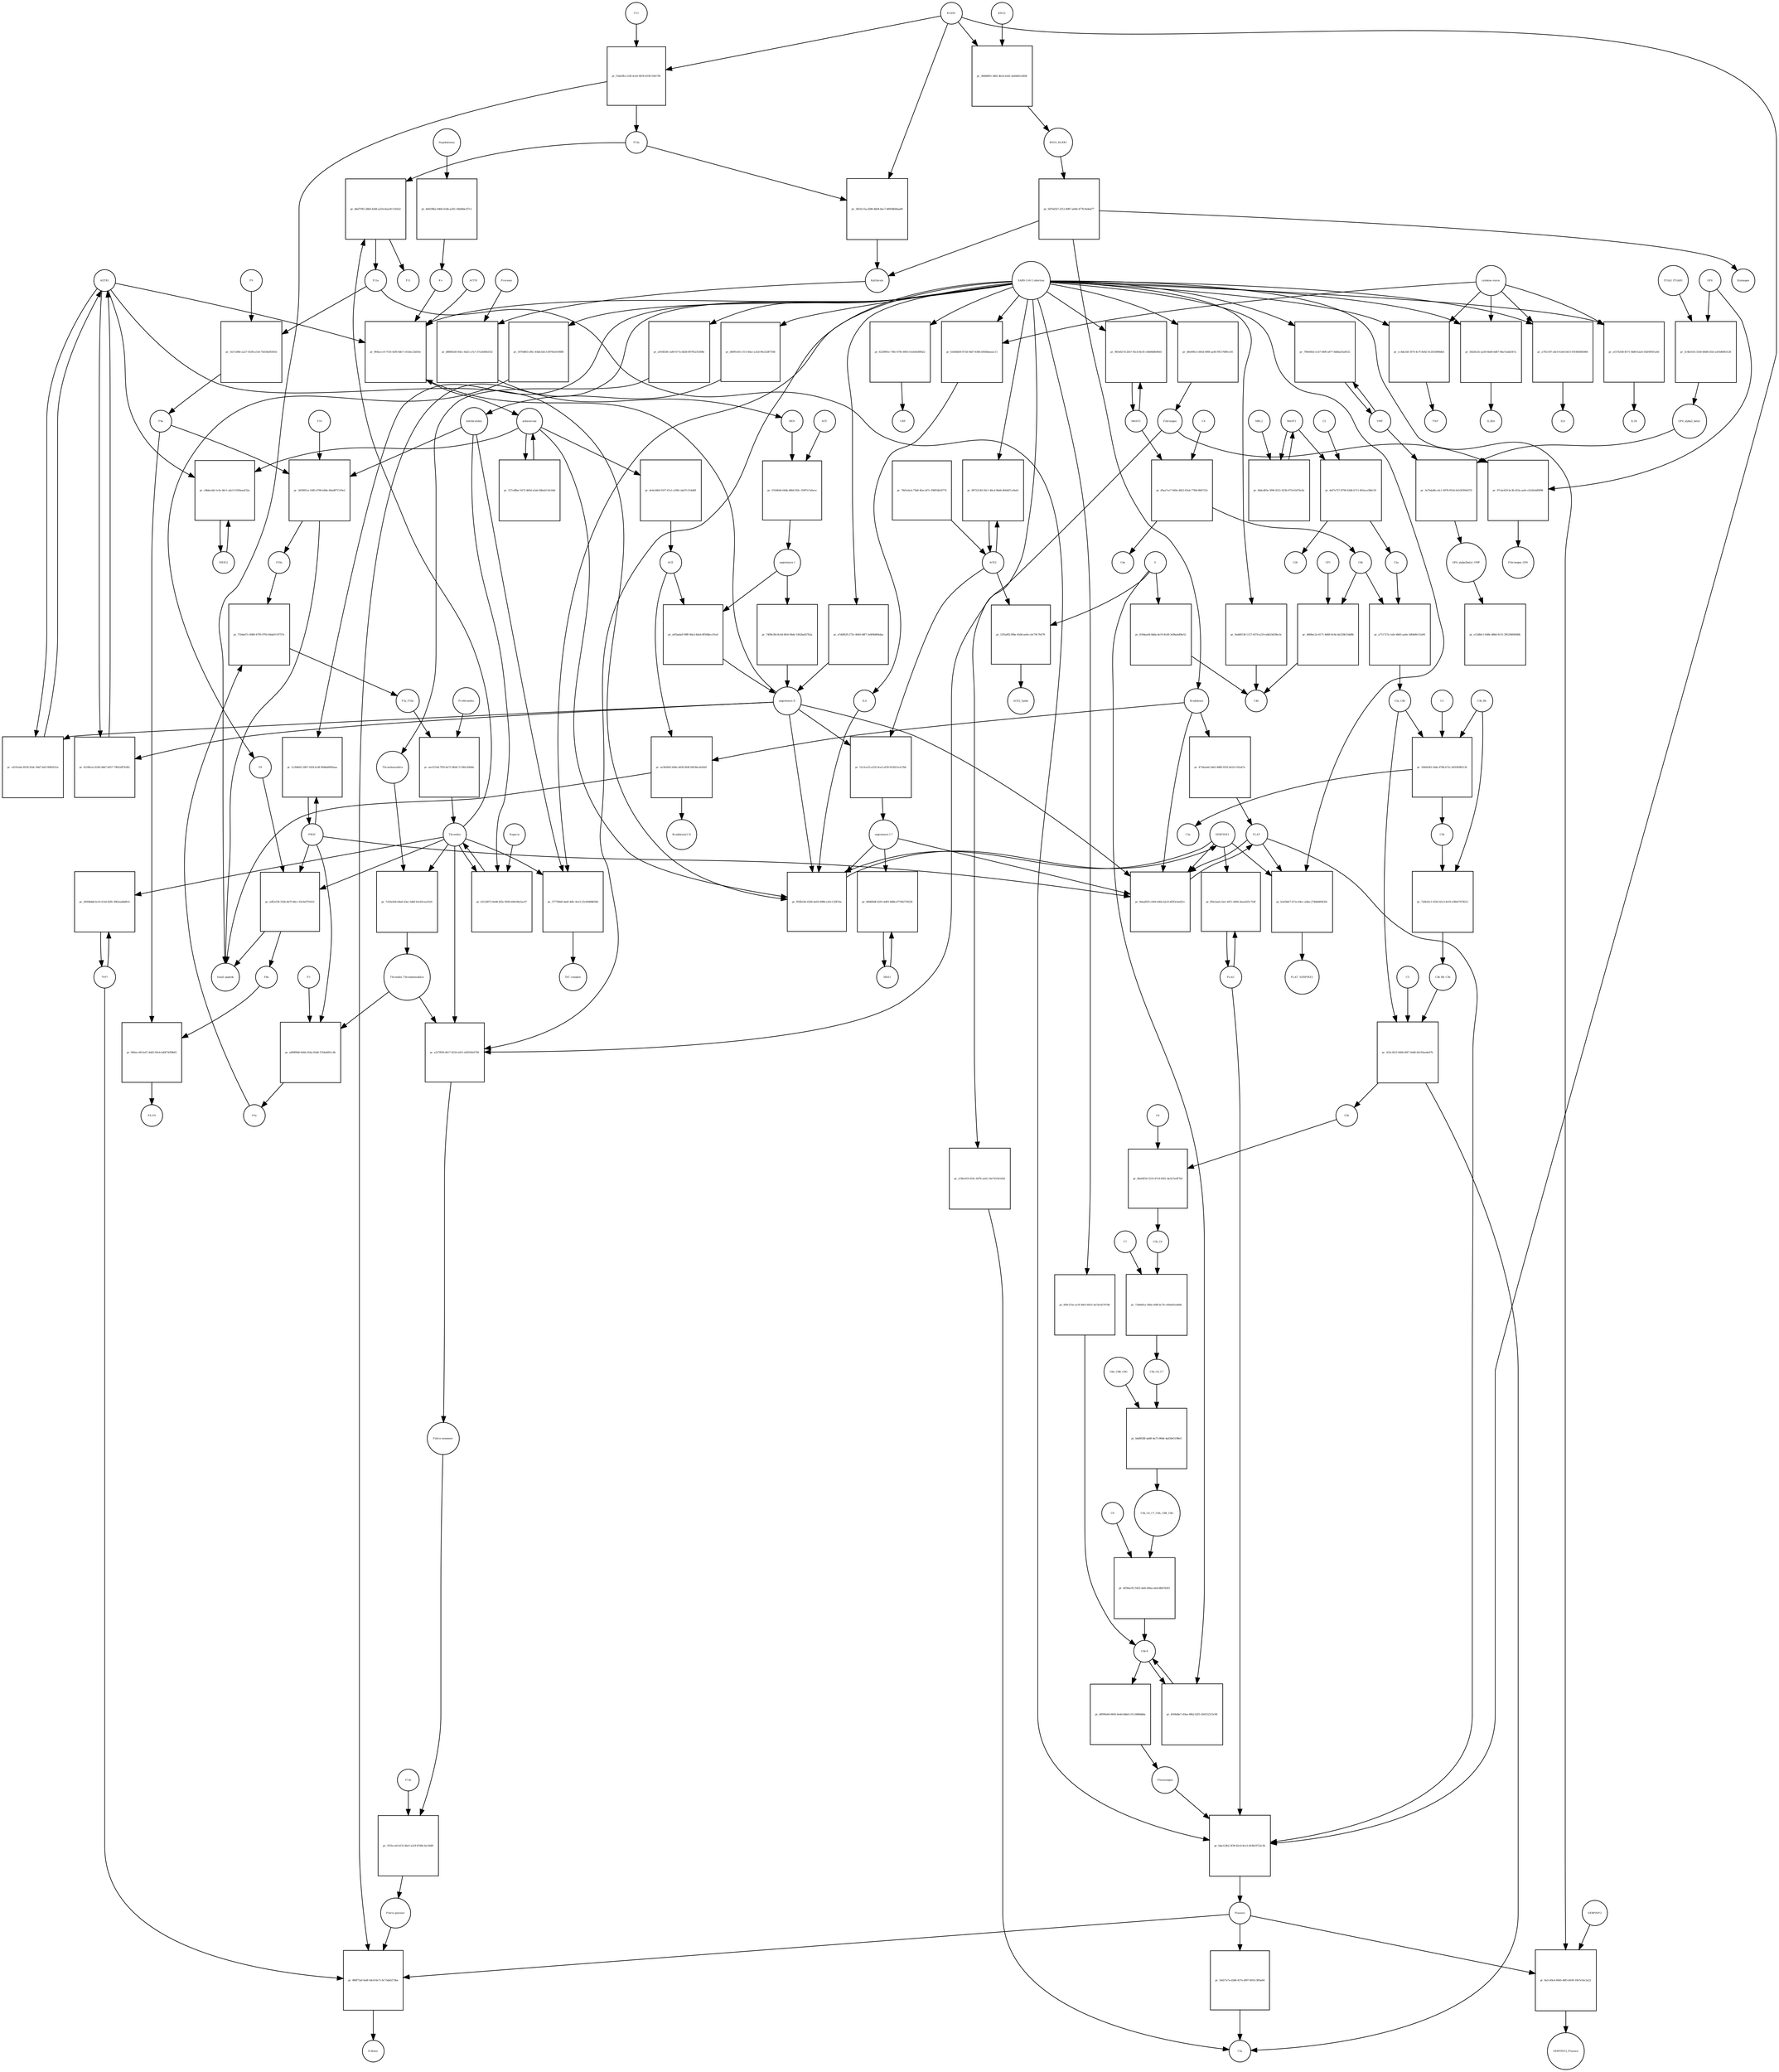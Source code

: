 strict digraph  {
F8 [annotation="urn_miriam_hgnc_3546|urn_miriam_taxonomy_9606", bipartite=0, cls=macromolecule, fontsize=4, label=F8, shape=circle];
"pr_edf2cf28-352b-4b7f-b9cc-93c6ef7f1610" [annotation="", bipartite=1, cls=process, fontsize=4, label="pr_edf2cf28-352b-4b7f-b9cc-93c6ef7f1610", shape=square];
"Small peptide" [annotation=urn_miriam_mesh_D010446, bipartite=0, cls=macromolecule, fontsize=4, label="Small peptide", shape=circle];
F8a [annotation="urn_miriam_hgnc.symbol_F8|urn_miriam_mesh_D015944|urn_miriam_taxonomy_9606", bipartite=0, cls=macromolecule, fontsize=4, label=F8a, shape=circle];
Thrombin [annotation="urn_miriam_hgnc_3535|urn_miriam_taxonomy_9606", bipartite=0, cls=macromolecule, fontsize=4, label=Thrombin, shape=circle];
PROC [annotation="urn_miriam_hgnc_9451|urn_miriam_taxonomy_9606", bipartite=0, cls=macromolecule, fontsize=4, label=PROC, shape=circle];
AGTR1 [annotation=urn_miriam_hgnc_336, bipartite=0, cls=macromolecule, fontsize=4, label=AGTR1, shape=circle];
"pr_cd191a6e-8530-45dc-94d7-bd119081b31a" [annotation="", bipartite=1, cls=process, fontsize=4, label="pr_cd191a6e-8530-45dc-94d7-bd119081b31a", shape=square];
"angiotensin II" [annotation="urn_miriam_obo.chebi_CHEBI%3A2718|urn_miriam_taxonomy_9606", bipartite=0, cls="simple chemical", fontsize=4, label="angiotensin II", shape=circle];
NR3C2 [annotation="", bipartite=0, cls=macromolecule, fontsize=4, label=NR3C2, shape=circle];
"pr_c8bbcebb-1e5e-46c1-afa3-f1056eeef32a" [annotation="", bipartite=1, cls=process, fontsize=4, label="pr_c8bbcebb-1e5e-46c1-afa3-f1056eeef32a", shape=square];
aldosterone [annotation="urn_miriam_obo.chebi_CHEBI%3A27584", bipartite=0, cls="simple chemical", fontsize=4, label=aldosterone, shape=circle];
"pr_157cd8be-5472-460d-a3ab-04beb118c44d" [annotation="", bipartite=1, cls=process, fontsize=4, label="pr_157cd8be-5472-460d-a3ab-04beb118c44d", shape=square];
SERPINE1 [annotation="", bipartite=0, cls=macromolecule, fontsize=4, label=SERPINE1, shape=circle];
"pr_f95fb18e-6206-4a05-8986-e20c132ff16a" [annotation="", bipartite=1, cls=process, fontsize=4, label="pr_f95fb18e-6206-4a05-8986-e20c132ff16a", shape=square];
"angiotensin I-7" [annotation="urn_miriam_obo.chebi_CHEBI%3A55438|urn_miriam_taxonomy_9606", bipartite=0, cls="simple chemical", fontsize=4, label="angiotensin I-7", shape=circle];
IL6 [annotation="urn_miriam_hgnc_6018|urn_miriam_taxonomy_9606", bipartite=0, cls=macromolecule, fontsize=4, label=IL6, shape=circle];
"pr_904accc0-7516-42f6-8de7-c61dec23d16e" [annotation="", bipartite=1, cls=process, fontsize=4, label="pr_904accc0-7516-42f6-8de7-c61dec23d16e", shape=square];
"SARS-CoV-2 infection" [annotation="urn_miriam_taxonomy_2697049|urn_miriam_mesh_D012327", bipartite=0, cls=phenotype, fontsize=4, label="SARS-CoV-2 infection", shape=circle];
"K+" [annotation="urn_miriam_obo.chebi_CHEBI%3A29103", bipartite=0, cls="simple chemical", fontsize=4, label="K+", shape=circle];
ACTH [annotation=urn_miriam_hgnc_9201, bipartite=0, cls="simple chemical", fontsize=4, label=ACTH, shape=circle];
"pr_a7ddf429-273c-4640-b8f7-2e6f4b804daa" [annotation="", bipartite=1, cls=process, fontsize=4, label="pr_a7ddf429-273c-4640-b8f7-2e6f4b804daa", shape=square];
Bradykinin [annotation="urn_miriam_obo.chebi_CHEBI%3A3165|urn_miriam_taxonomy_9606", bipartite=0, cls=macromolecule, fontsize=4, label=Bradykinin, shape=circle];
"pr_ee3b5665-b84e-4d38-964f-6663bcab26d2" [annotation="", bipartite=1, cls=process, fontsize=4, label="pr_ee3b5665-b84e-4d38-964f-6663bcab26d2", shape=square];
"Bradykinin(1-5)" [annotation="urn_miriam_mesh_C079000|urn_miriam_taxonomy_9606", bipartite=0, cls=macromolecule, fontsize=4, label="Bradykinin(1-5)", shape=circle];
ACE [annotation="urn_miriam_hgnc_2707|urn_miriam_taxonomy_9606", bipartite=0, cls=macromolecule, fontsize=4, label=ACE, shape=circle];
"pr_4734ee6d-3dd3-4880-955f-0a52c192a47a" [annotation="", bipartite=1, cls=process, fontsize=4, label="pr_4734ee6d-3dd3-4880-955f-0a52c192a47a", shape=square];
PLAT [annotation="urn_miriam_hgnc_9051|urn_miriam_taxonomy_9606", bipartite=0, cls=macromolecule, fontsize=4, label=PLAT, shape=circle];
"pr_6218fa1e-6349-4db7-b057-79b52df7b382" [annotation="", bipartite=1, cls=process, fontsize=4, label="pr_6218fa1e-6349-4db7-b057-79b52df7b382", shape=square];
MAS1 [annotation="", bipartite=0, cls=macromolecule, fontsize=4, label=MAS1, shape=circle];
"pr_8d96f6df-6291-4d93-9d8b-d77482739228" [annotation="", bipartite=1, cls=process, fontsize=4, label="pr_8d96f6df-6291-4d93-9d8b-d77482739228", shape=square];
Fibrinogen [annotation="urn_miriam_pubmed_19296670|urn_miriam_obo.go_GO%3A0005577|urn_miriam_hgnc_3661|urn_miriam_hgnc_3662|urn_miriam_hgnc_3694|urn_miriam_taxonomy_9606", bipartite=0, cls=complex, fontsize=4, label=Fibrinogen, shape=circle];
"pr_97cbc629-bc36-453a-aefe-cb326ebf0896" [annotation="", bipartite=1, cls=process, fontsize=4, label="pr_97cbc629-bc36-453a-aefe-cb326ebf0896", shape=square];
GP6 [annotation="urn_miriam_hgnc_HGNC%3A14388|urn_miriam_taxonomy_9606", bipartite=0, cls=macromolecule, fontsize=4, label=GP6, shape=circle];
Fibrinogen_GP6 [annotation="urn_miriam_pubmed_19296670|urn_miriam_obo.go_GO%3A0005577|urn_miriam_hgnc_HGNC%3A14388|urn_miriam_taxonomy_9606", bipartite=0, cls=complex, fontsize=4, label=Fibrinogen_GP6, shape=circle];
GP6_alpha2_beta1 [annotation="urn_miriam_pubmed_25051961|urn_miriam_taxonomy_10090|urn_miriam_hgnc_14338|urn_miriam_hgnc_6137|urn_miriam_hgnc_6153", bipartite=0, cls=complex, fontsize=4, label=GP6_alpha2_beta1, shape=circle];
"pr_3e7b4a8b-cdc1-4978-955d-0e5363944370" [annotation="", bipartite=1, cls=process, fontsize=4, label="pr_3e7b4a8b-cdc1-4978-955d-0e5363944370", shape=square];
VWF [annotation="urn_miriam_hgnc_12726|urn_miriam_taxonomy_9606", bipartite=0, cls=macromolecule, fontsize=4, label=VWF, shape=circle];
GP6_alpha2beta1_VWF [annotation="urn_miriam_pubmed_25051961|urn_miriam_taxonomy_10090|urn_miriam_hgnc_14338|urn_miriam_hgnc_6137|urn_miriam_hgnc_6153|urn_miriam_hgnc_12726", bipartite=0, cls=complex, fontsize=4, label=GP6_alpha2beta1_VWF, shape=circle];
"pr_3c4bc61b-33e8-48d8-b1b5-a5f3d6063128" [annotation="", bipartite=1, cls=process, fontsize=4, label="pr_3c4bc61b-33e8-48d8-b1b5-a5f3d6063128", shape=square];
ITGA2_ITGAB1 [annotation="urn_miriam_intact_EBI-16428357|urn_miriam_hgnc_6137|urn_miriam_hgnc_6153|urn_miriam_taxonomy_9606", bipartite=0, cls=complex, fontsize=4, label=ITGA2_ITGAB1, shape=circle];
"pr_e12dbfc1-648e-48b6-9c51-39529484048b" [annotation="", bipartite=1, cls="omitted process", fontsize=4, label="pr_e12dbfc1-648e-48b6-9c51-39529484048b", shape=square];
"Fibrin polymer" [annotation="urn_miriam_mesh_C465961|urn_miriam_taxonomy_9606", bipartite=0, cls=macromolecule, fontsize=4, label="Fibrin polymer", shape=circle];
"pr_880f73af-6a8f-44c8-8a71-8c73da6273ba" [annotation="", bipartite=1, cls=process, fontsize=4, label="pr_880f73af-6a8f-44c8-8a71-8c73da6273ba", shape=square];
"D-dimer" [annotation="urn_miriam_pubmed_19008457|urn_miriam_mesh_C036309|urn_miriam_taxonomy_9606", bipartite=0, cls=macromolecule, fontsize=4, label="D-dimer", shape=circle];
Plasmin [annotation="urn_miriam_hgnc.symbol_PLG|urn_miriam_mesh_D005341|urn_miriam_brenda_3.4.21.7|urn_miriam_taxonomy_9606", bipartite=0, cls=macromolecule, fontsize=4, label=Plasmin, shape=circle];
TAFI [annotation="urn_miriam_hgnc_1546|urn_miriam_taxonomy_9606", bipartite=0, cls=macromolecule, fontsize=4, label=TAFI, shape=circle];
"Fibrin monomer" [annotation="urn_miriam_mesh_C011468|urn_miriam_taxonomy_9606", bipartite=0, cls=macromolecule, fontsize=4, label="Fibrin monomer", shape=circle];
"pr_1f55cce6-b133-4bcf-a218-87d9c3ec5849" [annotation="", bipartite=1, cls=process, fontsize=4, label="pr_1f55cce6-b133-4bcf-a218-87d9c3ec5849", shape=square];
F13a [annotation="urn_miriam_hgnc.symbol_F13|urn_miriam_mesh_D026122|urn_miriam_brenda_2.3.2.13|urn_miriam_taxonomy_9606", bipartite=0, cls=macromolecule, fontsize=4, label=F13a, shape=circle];
"pr_cc4da1b0-3f74-4c7f-8e82-9c2033896db5" [annotation="", bipartite=1, cls=process, fontsize=4, label="pr_cc4da1b0-3f74-4c7f-8e82-9c2033896db5", shape=square];
TNF [annotation="urn_miriam_hgnc_11892|urn_miriam_taxonomy_9606", bipartite=0, cls=macromolecule, fontsize=4, label=TNF, shape=circle];
"cytokine storm" [annotation="urn_miriam_pubmed_2504360|urn_miriam_taxonomy_9606", bipartite=0, cls=phenotype, fontsize=4, label="cytokine storm", shape=circle];
"pr_24d17a7a-d3d6-437e-bf97-801fc3ff4a84" [annotation="", bipartite=1, cls=process, fontsize=4, label="pr_24d17a7a-d3d6-437e-bf97-801fc3ff4a84", shape=square];
C5a [annotation="urn_miriam_hgnc.symbol_C5|urn_miriam_mesh_D015936|urn_miriam_taxonomy_9606", bipartite=0, cls=macromolecule, fontsize=4, label=C5a, shape=circle];
"pr_df099a44-0645-4e4d-bbbd-cf1c5488ddda" [annotation="", bipartite=1, cls=process, fontsize=4, label="pr_df099a44-0645-4e4d-bbbd-cf1c5488ddda", shape=square];
Plasminogen [annotation="urn_miriam_hgnc_9071|urn_miriam_taxonomy_9606", bipartite=0, cls=macromolecule, fontsize=4, label=Plasminogen, shape=circle];
"C5b-9" [annotation="urn_miriam_obo.go_GO%3A0005579|urn_miriam_mesh_D015938|urn_miriam_mesh_D050776|urn_miriam_hgnc_1339|urn_miriam_hgnc_1346|urn_miriam_hgnc_1352|urn_miriam_hgnc_1353|urn_miriam_hgnc_1354|urn_miriam_hgnc_1358|urn_miriam_taxonomy_9606", bipartite=0, cls=complex, fontsize=4, label="C5b-9", shape=circle];
C2 [annotation="urn_miriam_hgnc_1248|urn_miriam_taxonomy_9606", bipartite=0, cls=macromolecule, fontsize=4, label=C2, shape=circle];
"pr_def7e727-8790-43d6-b711-863ace386c59" [annotation="", bipartite=1, cls=process, fontsize=4, label="pr_def7e727-8790-43d6-b711-863ace386c59", shape=square];
C2a [annotation="urn_miriam_hgnc.symbol_C2|urn_miriam_mesh_D050678|urn_miriam_taxonomy_9606", bipartite=0, cls=macromolecule, fontsize=4, label=C2a, shape=circle];
C2b [annotation="urn_miriam_hgnc.symbol_C2|urn_miriam_mesh_D050679|urn_miriam_taxonomy_9606", bipartite=0, cls=macromolecule, fontsize=4, label=C2b, shape=circle];
MASP1 [annotation="urn_miriam_hgnc_6901|urn_miriam_taxonomy_9606", bipartite=0, cls=macromolecule, fontsize=4, label=MASP1, shape=circle];
"pr_5fd2023e-aa50-4bd0-bd67-9ba7eabb347a" [annotation="", bipartite=1, cls=process, fontsize=4, label="pr_5fd2023e-aa50-4bd0-bd67-9ba7eabb347a", shape=square];
IL2RA [annotation="urn_miriam_hgnc_6008|urn_miriam_taxonomy_9606", bipartite=0, cls=macromolecule, fontsize=4, label=IL2RA, shape=circle];
"pr_a7f5c507-a4c0-43e8-b415-f019b0485068" [annotation="", bipartite=1, cls=process, fontsize=4, label="pr_a7f5c507-a4c0-43e8-b415-f019b0485068", shape=square];
IL8 [annotation="urn_miriam_hgnc_6025|urn_miriam_taxonomy_9606", bipartite=0, cls=macromolecule, fontsize=4, label=IL8, shape=circle];
"pr_cf3bc819-410c-447b-a2d1-24e7410e542d" [annotation="", bipartite=1, cls=process, fontsize=4, label="pr_cf3bc819-410c-447b-a2d1-24e7410e542d", shape=square];
"pr_63e8dd30-873d-44d7-838b-b958daeaac11" [annotation="", bipartite=1, cls=process, fontsize=4, label="pr_63e8dd30-873d-44d7-838b-b958daeaac11", shape=square];
"pr_a157b358-8571-4b80-b2a4-502f495f1a0d" [annotation="", bipartite=1, cls=process, fontsize=4, label="pr_a157b358-8571-4b80-b2a4-502f495f1a0d", shape=square];
IL1B [annotation="urn_miriam_hgnc_5992|urn_miriam_taxonomy_9606", bipartite=0, cls=macromolecule, fontsize=4, label=IL1B, shape=circle];
Prorenin [annotation="urn_miriam_hgnc_9958|urn_miriam_taxonomy_9606", bipartite=0, cls=macromolecule, fontsize=4, label=Prorenin, shape=circle];
"pr_d88002d5-85ec-4d21-a7a7-37a1b44b1f32" [annotation="", bipartite=1, cls=process, fontsize=4, label="pr_d88002d5-85ec-4d21-a7a7-37a1b44b1f32", shape=square];
REN [annotation="urn_miriam_hgnc.symbol_REN|urn_miriam_taxonomy_9606", bipartite=0, cls=macromolecule, fontsize=4, label=REN, shape=circle];
Kallikrein [annotation="urn_miriam_hgnc.symbol_KLKB1|urn_miriam_mesh_D020842|urn_miriam_brenda_3.4.21.34|urn_miriam_taxonomy_9606", bipartite=0, cls=macromolecule, fontsize=4, label=Kallikrein, shape=circle];
KLKB1 [annotation="urn_miriam_hgnc_6371|urn_miriam_taxonomy_9606", bipartite=0, cls=macromolecule, fontsize=4, label=KLKB1, shape=circle];
"pr_3810c15a-d380-4b04-8ac7-48958b96aa80" [annotation="", bipartite=1, cls=process, fontsize=4, label="pr_3810c15a-d380-4b04-8ac7-48958b96aa80", shape=square];
F12a [annotation="urn_miriam_hgnc.symbol_F12|urn_miriam_mesh_D015956|urn_miriam_brenda_3.4.21.38|urn_miriam_taxonomy_9606", bipartite=0, cls=macromolecule, fontsize=4, label=F12a, shape=circle];
"pr_a916fd36-1a89-477a-b828-89795235308e" [annotation="", bipartite=1, cls=process, fontsize=4, label="pr_a916fd36-1a89-477a-b828-89795235308e", shape=square];
Thrombomodulin [annotation="urn_miriam_hgnc_11784|urn_miriam_taxonomy_9606", bipartite=0, cls=macromolecule, fontsize=4, label=Thrombomodulin, shape=circle];
"pr_8a1c49cd-60b5-46f5-b039-10b7e1bc2a22" [annotation="", bipartite=1, cls=process, fontsize=4, label="pr_8a1c49cd-60b5-46f5-b039-10b7e1bc2a22", shape=square];
SERPINF2 [annotation="urn_miriam_hgnc_9075|urn_miriam_taxonomy_9606", bipartite=0, cls=macromolecule, fontsize=4, label=SERPINF2, shape=circle];
SERPINF2_Plasmin [annotation="urn_miriam_pubmed_2437112|urn_miriam_biogrid_314240|urn_miriam_hgnc_9075|urn_miriam_mesh_D005341|urn_miriam_taxonomy_9606", bipartite=0, cls=complex, fontsize=4, label=SERPINF2_Plasmin, shape=circle];
"pr_9edd013b-1127-4574-a219-abb53d18bc3c" [annotation="", bipartite=1, cls=process, fontsize=4, label="pr_9edd013b-1127-4574-a219-abb53d18bc3c", shape=square];
C4d [annotation="urn_miriam_hgnc.symbol_C4b|urn_miriam_mesh_C032261|urn_miriam_taxonomy_9606", bipartite=0, cls=macromolecule, fontsize=4, label=C4d, shape=circle];
"pr_6f9c37ae-ac5f-46e3-8431-8a7dc42767d6" [annotation="", bipartite=1, cls=process, fontsize=4, label="pr_6f9c37ae-ac5f-46e3-8431-8a7dc42767d6", shape=square];
"pr_2c2bfb05-2867-43f4-b1df-894bdd909aaa" [annotation="", bipartite=1, cls=process, fontsize=4, label="pr_2c2bfb05-2867-43f4-b1df-894bdd909aaa", shape=square];
"pr_789e6feb-1cb7-449f-a877-8ddba55a8532" [annotation="", bipartite=1, cls=process, fontsize=4, label="pr_789e6feb-1cb7-449f-a877-8ddba55a8532", shape=square];
"pr_6220981e-74fe-479e-8493-fcb5d4389622" [annotation="", bipartite=1, cls=process, fontsize=4, label="pr_6220981e-74fe-479e-8493-fcb5d4389622", shape=square];
CRP [annotation="urn_miriam_hgnc_2367|urn_miriam_taxonomy_9606", bipartite=0, cls=macromolecule, fontsize=4, label=CRP, shape=circle];
"pr_6504d4e7-d3ea-49b2-b2f1-d56152513c96" [annotation="", bipartite=1, cls=process, fontsize=4, label="pr_6504d4e7-d3ea-49b2-b2f1-d56152513c96", shape=square];
S [annotation="urn_miriam_uniprot_P0DTC2|urn_miriam_uniprot_P59594|urn_miriam_taxonomy_2697049", bipartite=0, cls=macromolecule, fontsize=4, label=S, shape=circle];
"pr_d184aa44-bbda-4e19-8cd9-3e9ba4df4e52" [annotation="", bipartite=1, cls=process, fontsize=4, label="pr_d184aa44-bbda-4e19-8cd9-3e9ba4df4e52", shape=square];
"pr_13c2ce32-a232-4ce2-af39-933621a1e7b8" [annotation="", bipartite=1, cls=process, fontsize=4, label="pr_13c2ce32-a232-4ce2-af39-933621a1e7b8", shape=square];
ACE2 [annotation="urn_miriam_hgnc_13557|urn_miriam_taxonomy_9606", bipartite=0, cls=macromolecule, fontsize=4, label=ACE2, shape=circle];
"pr_78d1ebcd-73b8-4fee-bf7c-f98f54b30776" [annotation="", bipartite=1, cls=process, fontsize=4, label="pr_78d1ebcd-73b8-4fee-bf7c-f98f54b30776", shape=square];
"pr_15f3a9f2-f8be-45d4-ae0e-cdc79c7fef76" [annotation="", bipartite=1, cls=process, fontsize=4, label="pr_15f3a9f2-f8be-45d4-ae0e-cdc79c7fef76", shape=square];
ACE2_Spike [annotation="urn_miriam_pdb_6CS2|urn_miriam_hgnc_13557|urn_miriam_uniprot_P0DTC2|urn_miriam_taxonomy_9606|urn_miriam_taxonomy_2697049", bipartite=0, cls=complex, fontsize=4, label=ACE2_Spike, shape=circle];
"pr_89722140-20c1-46cd-9bd4-d044d7ca9a41" [annotation="", bipartite=1, cls=process, fontsize=4, label="pr_89722140-20c1-46cd-9bd4-d044d7ca9a41", shape=square];
"pr_d6091e61-cf13-44a1-a32d-9fe232ff759d" [annotation="", bipartite=1, cls=process, fontsize=4, label="pr_d6091e61-cf13-44a1-a32d-9fe232ff759d", shape=square];
Antithrombin [annotation="urn_miriam_hgnc_775|urn_miriam_taxonomy_9606", bipartite=0, cls=macromolecule, fontsize=4, label=Antithrombin, shape=circle];
"pr_5070df63-2f6c-45bb-bb13-d9765e0198f8" [annotation="", bipartite=1, cls=process, fontsize=4, label="pr_5070df63-2f6c-45bb-bb13-d9765e0198f8", shape=square];
C4b [annotation="urn_miriam_hgnc_1324|urn_miriam_taxonomy_9606", bipartite=0, cls=macromolecule, fontsize=4, label=C4b, shape=circle];
"pr_4d68ec2a-4171-4d68-9c9a-4a529b154d8b" [annotation="", bipartite=1, cls=process, fontsize=4, label="pr_4d68ec2a-4171-4d68-9c9a-4a529b154d8b", shape=square];
CFI [annotation="urn_miriam_hgnc_2771|urn_miriam_taxonomy_9606", bipartite=0, cls=macromolecule, fontsize=4, label=CFI, shape=circle];
C3b [annotation="urn_miriam_hgnc.symbol_C3|urn_miriam_mesh_D003179|urn_miriam_taxonomy_9606", bipartite=0, cls=macromolecule, fontsize=4, label=C3b, shape=circle];
"pr_726b32c1-91b5-43c3-8c05-438457478211" [annotation="", bipartite=1, cls=process, fontsize=4, label="pr_726b32c1-91b5-43c3-8c05-438457478211", shape=square];
C3b_Bb [annotation="urn_miriam_pubmed_12440962|urn_miriam_brenda_3.4.21.47|urn_miriam_mesh_D051561|urn_miriam_mesh_D003179|urn_miriam_hgnc_1037|urn_miriam_taxonomy_9606", bipartite=0, cls=complex, fontsize=4, label=C3b_Bb, shape=circle];
C3b_Bb_C3b [annotation="urn_miriam_pubmed_12440962|urn_miriam_brenda_34.4.21.47|urn_miriam_mesh_D051566|urn_miriam_mesh_D003179|urn_miriam_hgnc_1037|urn_miriam_taxonomy_9606", bipartite=0, cls=complex, fontsize=4, label=C3b_Bb_C3b, shape=circle];
"pr_a711727a-1afe-4b65-aa6e-3d04d0c51a94" [annotation="", bipartite=1, cls=process, fontsize=4, label="pr_a711727a-1afe-4b65-aa6e-3d04d0c51a94", shape=square];
C2a_C4b [annotation="urn_miriam_mesh_D051574|urn_miriam_brenda_3.4.21.43|urn_miriam_mesh_D050678|urn_miriam_hgnc_1324|urn_miriam_taxonomy_9606", bipartite=0, cls=complex, fontsize=4, label=C2a_C4b, shape=circle];
C4 [annotation="urn_miriam_mesh_D00318|urn_miriam_taxonomy_9606", bipartite=0, cls=macromolecule, fontsize=4, label=C4, shape=circle];
"pr_d5ea7ce7-049a-4822-83ab-7784c98d721b" [annotation="", bipartite=1, cls=process, fontsize=4, label="pr_d5ea7ce7-049a-4822-83ab-7784c98d721b", shape=square];
C4a [annotation="urn_miriam_hgnc_1323|urn_miriam_taxonomy_9606", bipartite=0, cls=macromolecule, fontsize=4, label=C4a, shape=circle];
MASP2 [annotation="urn_miriam_hgnc_6902|urn_miriam_taxonomy_9606", bipartite=0, cls=macromolecule, fontsize=4, label=MASP2, shape=circle];
"pr_0ddcd65a-3f98-4521-923b-975c63470c6e" [annotation="", bipartite=1, cls=process, fontsize=4, label="pr_0ddcd65a-3f98-4521-923b-975c63470c6e", shape=square];
MBL2 [annotation="urn_miriam_hgnc_6902|urn_miriam_taxonomy_9606", bipartite=0, cls=macromolecule, fontsize=4, label=MBL2, shape=circle];
"pr_983e627d-2b57-45cb-8e18-c4b66b8b90d3" [annotation="", bipartite=1, cls=process, fontsize=4, label="pr_983e627d-2b57-45cb-8e18-c4b66b8b90d3", shape=square];
PLAU [annotation="urn_miriam_hgnc_9052|urn_miriam_taxonomy_9606", bipartite=0, cls=macromolecule, fontsize=4, label=PLAU, shape=circle];
"pr_ff6e2aaf-e2e1-447c-b092-0eaa925c754f" [annotation="", bipartite=1, cls=process, fontsize=4, label="pr_ff6e2aaf-e2e1-447c-b092-0eaa925c754f", shape=square];
C5b_C6_C7_C8A_C8B_C8G [annotation="urn_miriam_pubmed_28630159|urn_miriam_mesh_C042295|urn_miriam_mesh_D050776|urn_miriam_hgnc_1339|urn_miriam_hgnc_1352|urn_miriam_hgnc_1353|urn_miriam_hgnc_1354|urn_miriam_taxonomy_9606", bipartite=0, cls=complex, fontsize=4, label=C5b_C6_C7_C8A_C8B_C8G, shape=circle];
"pr_4030ac92-5432-4afe-b9aa-eb2cdbb7d243" [annotation="", bipartite=1, cls=process, fontsize=4, label="pr_4030ac92-5432-4afe-b9aa-eb2cdbb7d243", shape=square];
C9 [annotation="urn_miriam_hgnc_1358|urn_miriam_taxonomy_9606", bipartite=0, cls=macromolecule, fontsize=4, label=C9, shape=circle];
C5b_C6_C7 [annotation="urn_miriam_pubmed_28630159|urn_miriam_mesh_C037453|urn_miriam_mesh_D050776|urn_miriam_hgnc_1339|urn_miriam_hgnc_1346|urn_miriam_taxonomy_9606", bipartite=0, cls=complex, fontsize=4, label=C5b_C6_C7, shape=circle];
"pr_bbd9f28f-abd9-4a73-96b4-4a630e5198e5" [annotation="", bipartite=1, cls=process, fontsize=4, label="pr_bbd9f28f-abd9-4a73-96b4-4a630e5198e5", shape=square];
C8A_C8B_C8G [annotation="urn_miriam_mesh_D003185|urn_miriam_hgnc_1353|urn_miriam_hgnc_1352|urn_miriam_hgnc_1354|urn_miriam_taxonomy_9606", bipartite=0, cls=complex, fontsize=4, label=C8A_C8B_C8G, shape=circle];
C5b_C6 [annotation="urn_miriam_mesh_C050974|urn_miriam_mesh_D050776|urn_miriam_hgnc_1339|urn_miriam_taxonomy_9606", bipartite=0, cls=complex, fontsize=4, label=C5b_C6, shape=circle];
"pr_71b6d41a-380a-458f-bc7b-c49a041ed44b" [annotation="", bipartite=1, cls=process, fontsize=4, label="pr_71b6d41a-380a-458f-bc7b-c49a041ed44b", shape=square];
C7 [annotation="urn_miriam_hgnc_HGNC%3A1346|urn_miriam_taxonomy_9606", bipartite=0, cls=macromolecule, fontsize=4, label=C7, shape=circle];
C5b [annotation="urn_miriam_hgnc.symbol_C5|urn_miriam_mesh_D050776|urn_miriam_taxonomy_9606", bipartite=0, cls=macromolecule, fontsize=4, label=C5b, shape=circle];
"pr_8bef4f34-5219-47c8-9561-da3a7eeff7b5" [annotation="", bipartite=1, cls=process, fontsize=4, label="pr_8bef4f34-5219-47c8-9561-da3a7eeff7b5", shape=square];
C6 [annotation="urn_miriam_hgnc_1339|urn_miriam_taxonomy_9606", bipartite=0, cls=macromolecule, fontsize=4, label=C6, shape=circle];
C5 [annotation="urn_miriam_hgnc_1331|urn_miriam_taxonomy_9606", bipartite=0, cls=macromolecule, fontsize=4, label=C5, shape=circle];
"pr_410c3423-0484-49f7-9a88-44193aa4e67b" [annotation="", bipartite=1, cls=process, fontsize=4, label="pr_410c3423-0484-49f7-9a88-44193aa4e67b", shape=square];
C3 [annotation="urn_miriam_hgnc_1318|urn_miriam_taxonomy_9606", bipartite=0, cls=macromolecule, fontsize=4, label=C3, shape=circle];
"pr_18444381-fdda-478b-b73c-0d35ffd85134" [annotation="", bipartite=1, cls=process, fontsize=4, label="pr_18444381-fdda-478b-b73c-0d35ffd85134", shape=square];
C3a [annotation="urn_miriam_hgnc.symbol_C3|urn_miriam_mesh_D015926|urn_miriam_taxonomy_9606", bipartite=0, cls=macromolecule, fontsize=4, label=C3a, shape=circle];
"pr_7c83a564-6da6-43ac-b4bf-b1e45cea1024" [annotation="", bipartite=1, cls=process, fontsize=4, label="pr_7c83a564-6da6-43ac-b4bf-b1e45cea1024", shape=square];
Thrombin_Thrombomodulin [annotation="urn_miriam_pubmed_6282863|urn_miriam_taxonomy_9986|urn_miriam_biogrid_283352|urn_miriam_mesh_D013917|urn_miriam_hgnc_11784", bipartite=0, cls=complex, fontsize=4, label=Thrombin_Thrombomodulin, shape=circle];
"pr_a227ff00-4617-4529-a021-ef8293fef708" [annotation="", bipartite=1, cls=process, fontsize=4, label="pr_a227ff00-4617-4529-a021-ef8293fef708", shape=square];
KNG1_KLKB1 [annotation="urn_miriam_pubmed_17598838|urn_miriam_intact_EBI-10087151|urn_miriam_hgnc_6371|urn_miriam_hgnc_6383|urn_miriam_taxonomy_9606", bipartite=0, cls=complex, fontsize=4, label=KNG1_KLKB1, shape=circle];
"pr_0d76d1b7-2f12-4987-a640-477fc9a9ad77" [annotation="", bipartite=1, cls=process, fontsize=4, label="pr_0d76d1b7-2f12-4987-a640-477fc9a9ad77", shape=square];
Kininogen [annotation="urn_miriam_hgnc.symbol_KNG1|urn_miriam_mesh_D019679|urn_miriam_taxonomy_9606", bipartite=0, cls=macromolecule, fontsize=4, label=Kininogen, shape=circle];
"pr_d6e696c3-d65d-498f-aa40-f9517689cc65" [annotation="", bipartite=1, cls=process, fontsize=4, label="pr_d6e696c3-d65d-498f-aa40-f9517689cc65", shape=square];
"angiotensin I" [annotation="urn_miriam_obo.chebi_CHEBI%3A2718|urn_miriam_taxonomy_9606", bipartite=0, cls="simple chemical", fontsize=4, label="angiotensin I", shape=circle];
"pr_7409e3fd-8c4d-4fe6-9bde-5362bad57b2a" [annotation="", bipartite=1, cls=process, fontsize=4, label="pr_7409e3fd-8c4d-4fe6-9bde-5362bad57b2a", shape=square];
"pr_b3e5bfe7-b71e-44cc-a4be-2746bb894326" [annotation="", bipartite=1, cls=process, fontsize=4, label="pr_b3e5bfe7-b71e-44cc-a4be-2746bb894326", shape=square];
PLAT_SERPINE1 [annotation="urn_miriam_pubmed_22449964|urn_miriam_intact_EBI-7800882|urn_miriam_hgnc_9051|urn_miriam_hgnc_8593|urn_miriam_taxonomy_9606", bipartite=0, cls=complex, fontsize=4, label=PLAT_SERPINE1, shape=circle];
"pr_28508ddd-fa10-413d-82f6-3982eadbd9c4" [annotation="", bipartite=1, cls=process, fontsize=4, label="pr_28508ddd-fa10-413d-82f6-3982eadbd9c4", shape=square];
"pr_9daaf655-c064-440a-b2c8-df3f2cbed21c" [annotation="", bipartite=1, cls=process, fontsize=4, label="pr_9daaf655-c064-440a-b2c8-df3f2cbed21c", shape=square];
"pr_37778440-da6f-4dfc-8ce3-25c69488658d" [annotation="", bipartite=1, cls=process, fontsize=4, label="pr_37778440-da6f-4dfc-8ce3-25c69488658d", shape=square];
"TAT complex" [annotation="urn_miriam_pubmed_22930518|urn_miriam_mesh_C046193|urn_miriam_mesh_D013917|urn_miriam_hgnc_775|urn_miriam_taxonomy_9606", bipartite=0, cls=complex, fontsize=4, label="TAT complex", shape=circle];
"pr_b4a123b2-3f39-42c6-8ce3-d19b19722c3b" [annotation="", bipartite=1, cls=process, fontsize=4, label="pr_b4a123b2-3f39-42c6-8ce3-d19b19722c3b", shape=square];
F11a [annotation="urn_miriam_hgnc.symbol_F11|urn_miriam_mesh_D015945|urn_miriam_brenda_3.4.21.27|urn_miriam_taxonomy_9606", bipartite=0, cls=macromolecule, fontsize=4, label=F11a, shape=circle];
"pr_6312d973-6e98-4f5e-9509-b09c9fa5ac47" [annotation="", bipartite=1, cls=process, fontsize=4, label="pr_6312d973-6e98-4f5e-9509-b09c9fa5ac47", shape=square];
Heparin [annotation="urn_miriam_pubmed_708377|urn_miriam_obo.chebi_CHEBI%3A28304|urn_miriam_taxonomy_9606", bipartite=0, cls="simple chemical", fontsize=4, label=Heparin, shape=circle];
Prothrombin [annotation="urn_miriam_hgnc_3535|urn_miriam_taxonomy_9606", bipartite=0, cls=macromolecule, fontsize=4, label=Prothrombin, shape=circle];
"pr_eecf214d-7f50-4e72-96d4-7c186c42b6fe" [annotation="", bipartite=1, cls=process, fontsize=4, label="pr_eecf214d-7f50-4e72-96d4-7c186c42b6fe", shape=square];
F5a_F10a [annotation="urn_miriam_pubmed_2303476|urn_miriam_mesh_C022475|urn_miriam_mesh_D15943|urn_miriam_mesh_D015951|urn_miriam_taxonomy_9606", bipartite=0, cls=complex, fontsize=4, label=F5a_F10a, shape=circle];
F10a [annotation="urn_miriam_hgnc.symbol_F10|urn_miriam_mesh_D015951|urn_miriam_brenda_3.4.21.6|urn_miriam_taxonomy_9606", bipartite=0, cls=macromolecule, fontsize=4, label=F10a, shape=circle];
"pr_71b4a07c-6060-4795-97fd-44da9119757e" [annotation="", bipartite=1, cls=process, fontsize=4, label="pr_71b4a07c-6060-4795-97fd-44da9119757e", shape=square];
F5a [annotation="urn_miriam_hgnc.symbol_F5|urn_miriam_mesh_D015943|urn_miriam_taxonomy_9606", bipartite=0, cls=macromolecule, fontsize=4, label=F5a, shape=circle];
F5 [annotation="urn_miriam_hgnc_3541|urn_miriam_taxonomy_9606", bipartite=0, cls=macromolecule, fontsize=4, label=F5, shape=circle];
"pr_a089f9b8-0d44-454a-83d4-2764a6f61c4b" [annotation="", bipartite=1, cls=process, fontsize=4, label="pr_a089f9b8-0d44-454a-83d4-2764a6f61c4b", shape=square];
F9a [annotation="urn_miriam_hgnc.symbol_F9|urn_miriam_mesh_D015949|urn_miriam_taxonomy_9606", bipartite=0, cls=macromolecule, fontsize=4, label=F9a, shape=circle];
"pr_906acc80-fa47-4dd3-95e4-b40f743f9b65" [annotation="", bipartite=1, cls=process, fontsize=4, label="pr_906acc80-fa47-4dd3-95e4-b40f743f9b65", shape=square];
F8_F9 [annotation="urn_miriam_pubmed_22471307|urn_miriam_hgnc_3546|urn_miriam_hgnc_35531|urn_miriam_intact_EBI-11621595|urn_miriam_taxonomy_9606", bipartite=0, cls=complex, fontsize=4, label=F8_F9, shape=circle];
F9 [annotation="urn_miriam_hgnc_35531|urn_miriam_taxonomy_9606", bipartite=0, cls=macromolecule, fontsize=4, label=F9, shape=circle];
"pr_1b17a98e-a227-4538-a15d-75d18a00361b" [annotation="", bipartite=1, cls=process, fontsize=4, label="pr_1b17a98e-a227-4538-a15d-75d18a00361b", shape=square];
"pr_360bf803-3d62-4b1d-b2d1-4a844613d56f" [annotation="", bipartite=1, cls=process, fontsize=4, label="pr_360bf803-3d62-4b1d-b2d1-4a844613d56f", shape=square];
KNG1 [annotation="urn_miriam_hgnc.symbol_6383|urn_miriam_taxonomy_9606", bipartite=0, cls=macromolecule, fontsize=4, label=KNG1, shape=circle];
"pr_d6ef70f5-28b9-4268-a254-0ea2411181b3" [annotation="", bipartite=1, cls=process, fontsize=4, label="pr_d6ef70f5-28b9-4268-a254-0ea2411181b3", shape=square];
F11 [annotation="urn_miriam_hgnc_3529|urn_miriam_taxonomy_9606", bipartite=0, cls=macromolecule, fontsize=4, label=F11, shape=circle];
F12 [annotation="urn_miriam_hgnc_3530|urn_miriam_taxonomy_9606", bipartite=0, cls=macromolecule, fontsize=4, label=F12, shape=circle];
"pr_f1be5ffa-233f-4cb5-9b78-653f119417f6" [annotation="", bipartite=1, cls=process, fontsize=4, label="pr_f1be5ffa-233f-4cb5-9b78-653f119417f6", shape=square];
"pr_a81bada9-98ff-46a3-8da4-8f56bbcc01ed" [annotation="", bipartite=1, cls=process, fontsize=4, label="pr_a81bada9-98ff-46a3-8da4-8f56bbcc01ed", shape=square];
F10 [annotation="urn_miriam_hgnc_3528|urn_miriam_taxonomy_9606", bipartite=0, cls=macromolecule, fontsize=4, label=F10, shape=circle];
"pr_3d39851a-1685-4786-b48e-60ad871519e2" [annotation="", bipartite=1, cls=process, fontsize=4, label="pr_3d39851a-1685-4786-b48e-60ad871519e2", shape=square];
AGT [annotation="urn_miriam_hgnc_333|urn_miriam_taxonomy_9606", bipartite=0, cls=macromolecule, fontsize=4, label=AGT, shape=circle];
"pr_1f1fd64d-044b-48b9-85fc-35f97e7a6ece" [annotation="", bipartite=1, cls=process, fontsize=4, label="pr_1f1fd64d-044b-48b9-85fc-35f97e7a6ece", shape=square];
"pr_4e4c64b0-91f7-47e1-a598-cda07c514d68" [annotation="", bipartite=1, cls=process, fontsize=4, label="pr_4e4c64b0-91f7-47e1-a598-cda07c514d68", shape=square];
"pr_4641f8b2-4466-414b-a292-16b46be1f7c1" [annotation="", bipartite=1, cls=process, fontsize=4, label="pr_4641f8b2-4466-414b-a292-16b46be1f7c1", shape=square];
Hypokalemia [annotation="urn_miriam_mesh_D007008|urn_miriam_taxonomy_9606", bipartite=0, cls=phenotype, fontsize=4, label=Hypokalemia, shape=circle];
F8 -> "pr_edf2cf28-352b-4b7f-b9cc-93c6ef7f1610"  [annotation="", interaction_type=consumption];
"pr_edf2cf28-352b-4b7f-b9cc-93c6ef7f1610" -> "Small peptide"  [annotation="", interaction_type=production];
"pr_edf2cf28-352b-4b7f-b9cc-93c6ef7f1610" -> F8a  [annotation="", interaction_type=production];
F8a -> "pr_906acc80-fa47-4dd3-95e4-b40f743f9b65"  [annotation="", interaction_type=consumption];
Thrombin -> "pr_edf2cf28-352b-4b7f-b9cc-93c6ef7f1610"  [annotation="urn_miriam_pubmed_15746105|urn_miriam_taxonomy_9606", interaction_type=catalysis];
Thrombin -> "pr_7c83a564-6da6-43ac-b4bf-b1e45cea1024"  [annotation="", interaction_type=consumption];
Thrombin -> "pr_a227ff00-4617-4529-a021-ef8293fef708"  [annotation="urn_miriam_pubmed_6282863|urn_miriam_pubmed_28228446|urn_miriam_pubmed_2117226|urn_miriam_taxonomy_9606", interaction_type=catalysis];
Thrombin -> "pr_28508ddd-fa10-413d-82f6-3982eadbd9c4"  [annotation="urn_miriam_pubmed_23809134|urn_miriam_taxonomy_9823", interaction_type=catalysis];
Thrombin -> "pr_37778440-da6f-4dfc-8ce3-25c69488658d"  [annotation="", interaction_type=consumption];
Thrombin -> "pr_6312d973-6e98-4f5e-9509-b09c9fa5ac47"  [annotation="", interaction_type=consumption];
Thrombin -> "pr_d6ef70f5-28b9-4268-a254-0ea2411181b3"  [annotation="urn_miriam_pubmed_21304106|urn_miriam_pubmed_8631976|urn_miriam_taxonomy_9606", interaction_type=catalysis];
PROC -> "pr_edf2cf28-352b-4b7f-b9cc-93c6ef7f1610"  [annotation="urn_miriam_pubmed_15746105|urn_miriam_taxonomy_9606", interaction_type=inhibition];
PROC -> "pr_2c2bfb05-2867-43f4-b1df-894bdd909aaa"  [annotation="", interaction_type=consumption];
PROC -> "pr_9daaf655-c064-440a-b2c8-df3f2cbed21c"  [annotation="urn_miriam_pubmed_10373228|urn_miriam_pubmed_3124286|urn_miriam_taxonomy_9606|urn_miriam_pubmed_12091055|urn_miriam_pubmed_3096399", interaction_type=inhibition];
PROC -> "pr_a089f9b8-0d44-454a-83d4-2764a6f61c4b"  [annotation="urn_miriam_pubmed_6282863|urn_miriam_pubmed_6572921|urn_miriam_pubmed_2322551|urn_miriam_taxonomy_9606", interaction_type=inhibition];
AGTR1 -> "pr_cd191a6e-8530-45dc-94d7-bd119081b31a"  [annotation="", interaction_type=consumption];
AGTR1 -> "pr_c8bbcebb-1e5e-46c1-afa3-f1056eeef32a"  [annotation="urn_miriam_pubmed_21349712|urn_miriam_taxonomy_10116|urn_miriam_pubmed_7045029|urn_miriam_taxonomy_10090", interaction_type=catalysis];
AGTR1 -> "pr_f95fb18e-6206-4a05-8986-e20c132ff16a"  [annotation="urn_miriam_pubmed_2091055|urn_miriam_taxonomy_9606|urn_miriam_pubmed_8034668|urn_miriam_pubmed_20591974|urn_miriam_pubmed_11983698", interaction_type=catalysis];
AGTR1 -> "pr_904accc0-7516-42f6-8de7-c61dec23d16e"  [annotation="urn_miriam_pubmed_8404594|urn_miriam_taxonomy_9606|urn_miriam_pubmed_173529|urn_miriam_taxonomy_9615|urn_miriam_pubmed_32565254", interaction_type=catalysis];
AGTR1 -> "pr_6218fa1e-6349-4db7-b057-79b52df7b382"  [annotation="", interaction_type=consumption];
"pr_cd191a6e-8530-45dc-94d7-bd119081b31a" -> AGTR1  [annotation="", interaction_type=production];
"angiotensin II" -> "pr_cd191a6e-8530-45dc-94d7-bd119081b31a"  [annotation="", interaction_type=stimulation];
"angiotensin II" -> "pr_f95fb18e-6206-4a05-8986-e20c132ff16a"  [annotation="urn_miriam_pubmed_2091055|urn_miriam_taxonomy_9606|urn_miriam_pubmed_8034668|urn_miriam_pubmed_20591974|urn_miriam_pubmed_11983698", interaction_type=catalysis];
"angiotensin II" -> "pr_904accc0-7516-42f6-8de7-c61dec23d16e"  [annotation="urn_miriam_pubmed_8404594|urn_miriam_taxonomy_9606|urn_miriam_pubmed_173529|urn_miriam_taxonomy_9615|urn_miriam_pubmed_32565254", interaction_type=catalysis];
"angiotensin II" -> "pr_6218fa1e-6349-4db7-b057-79b52df7b382"  [annotation="urn_miriam_pubmed_8158359|urn_miriam_taxonomy_9606", interaction_type=stimulation];
"angiotensin II" -> "pr_13c2ce32-a232-4ce2-af39-933621a1e7b8"  [annotation="", interaction_type=consumption];
"angiotensin II" -> "pr_9daaf655-c064-440a-b2c8-df3f2cbed21c"  [annotation="urn_miriam_pubmed_10373228|urn_miriam_pubmed_3124286|urn_miriam_taxonomy_9606|urn_miriam_pubmed_12091055|urn_miriam_pubmed_3096399", interaction_type=catalysis];
NR3C2 -> "pr_c8bbcebb-1e5e-46c1-afa3-f1056eeef32a"  [annotation="", interaction_type=consumption];
"pr_c8bbcebb-1e5e-46c1-afa3-f1056eeef32a" -> NR3C2  [annotation="", interaction_type=production];
aldosterone -> "pr_c8bbcebb-1e5e-46c1-afa3-f1056eeef32a"  [annotation="urn_miriam_pubmed_21349712|urn_miriam_taxonomy_10116|urn_miriam_pubmed_7045029|urn_miriam_taxonomy_10090", interaction_type=stimulation];
aldosterone -> "pr_157cd8be-5472-460d-a3ab-04beb118c44d"  [annotation="", interaction_type=consumption];
aldosterone -> "pr_f95fb18e-6206-4a05-8986-e20c132ff16a"  [annotation="urn_miriam_pubmed_2091055|urn_miriam_taxonomy_9606|urn_miriam_pubmed_8034668|urn_miriam_pubmed_20591974|urn_miriam_pubmed_11983698", interaction_type=catalysis];
aldosterone -> "pr_4e4c64b0-91f7-47e1-a598-cda07c514d68"  [annotation="urn_miriam_pubmed_5932931|urn_miriam_taxonomy_10116", interaction_type=catalysis];
"pr_157cd8be-5472-460d-a3ab-04beb118c44d" -> aldosterone  [annotation="", interaction_type=production];
SERPINE1 -> "pr_f95fb18e-6206-4a05-8986-e20c132ff16a"  [annotation="", interaction_type=consumption];
SERPINE1 -> "pr_ff6e2aaf-e2e1-447c-b092-0eaa925c754f"  [annotation="urn_miriam_pubmed_21199867|urn_miriam_taxonomy_9606", interaction_type=inhibition];
SERPINE1 -> "pr_b3e5bfe7-b71e-44cc-a4be-2746bb894326"  [annotation="", interaction_type=consumption];
SERPINE1 -> "pr_9daaf655-c064-440a-b2c8-df3f2cbed21c"  [annotation="urn_miriam_pubmed_10373228|urn_miriam_pubmed_3124286|urn_miriam_taxonomy_9606|urn_miriam_pubmed_12091055|urn_miriam_pubmed_3096399", interaction_type=inhibition];
"pr_f95fb18e-6206-4a05-8986-e20c132ff16a" -> SERPINE1  [annotation="", interaction_type=production];
"angiotensin I-7" -> "pr_f95fb18e-6206-4a05-8986-e20c132ff16a"  [annotation="urn_miriam_pubmed_2091055|urn_miriam_taxonomy_9606|urn_miriam_pubmed_8034668|urn_miriam_pubmed_20591974|urn_miriam_pubmed_11983698", interaction_type=inhibition];
"angiotensin I-7" -> "pr_8d96f6df-6291-4d93-9d8b-d77482739228"  [annotation="urn_miriam_pubmed_18026570|urn_miriam_taxonomy_10090", interaction_type=stimulation];
"angiotensin I-7" -> "pr_9daaf655-c064-440a-b2c8-df3f2cbed21c"  [annotation="urn_miriam_pubmed_10373228|urn_miriam_pubmed_3124286|urn_miriam_taxonomy_9606|urn_miriam_pubmed_12091055|urn_miriam_pubmed_3096399", interaction_type=inhibition];
IL6 -> "pr_f95fb18e-6206-4a05-8986-e20c132ff16a"  [annotation="urn_miriam_pubmed_2091055|urn_miriam_taxonomy_9606|urn_miriam_pubmed_8034668|urn_miriam_pubmed_20591974|urn_miriam_pubmed_11983698", interaction_type=catalysis];
"pr_904accc0-7516-42f6-8de7-c61dec23d16e" -> aldosterone  [annotation="", interaction_type=production];
"SARS-CoV-2 infection" -> "pr_904accc0-7516-42f6-8de7-c61dec23d16e"  [annotation="urn_miriam_pubmed_8404594|urn_miriam_taxonomy_9606|urn_miriam_pubmed_173529|urn_miriam_taxonomy_9615|urn_miriam_pubmed_32565254", interaction_type="necessary stimulation"];
"SARS-CoV-2 infection" -> "pr_a7ddf429-273c-4640-b8f7-2e6f4b804daa"  [annotation="urn_miriam_pubmed_32048163|urn_miriam_taxonomy_9606", interaction_type=catalysis];
"SARS-CoV-2 infection" -> "pr_880f73af-6a8f-44c8-8a71-8c73da6273ba"  [annotation="urn_miriam_pubmed_29096812|urn_miriam_pubmed_10574983|urn_miriam_pubmed_32172226|urn_miriam_taxonomy_9606", interaction_type="necessary stimulation"];
"SARS-CoV-2 infection" -> "pr_cc4da1b0-3f74-4c7f-8e82-9c2033896db5"  [annotation="urn_miriam_pubmed_32504360|urn_miriam_taxonomy_9606", interaction_type=stimulation];
"SARS-CoV-2 infection" -> "pr_5fd2023e-aa50-4bd0-bd67-9ba7eabb347a"  [annotation="urn_miriam_pubmed_32286245|urn_miriam_taxonomy_9606", interaction_type=stimulation];
"SARS-CoV-2 infection" -> "pr_a7f5c507-a4c0-43e8-b415-f019b0485068"  [annotation="urn_miriam_pubmed_32286245|urn_miriam_taxonomy_9606", interaction_type=stimulation];
"SARS-CoV-2 infection" -> "pr_cf3bc819-410c-447b-a2d1-24e7410e542d"  [annotation="urn_miriam_pmc_PMC7260598|urn_miriam_taxonomy_9606", interaction_type="necessary stimulation"];
"SARS-CoV-2 infection" -> "pr_63e8dd30-873d-44d7-838b-b958daeaac11"  [annotation="urn_miriam_pubmed_32286245|urn_miriam_taxonomy_9606", interaction_type=stimulation];
"SARS-CoV-2 infection" -> "pr_a157b358-8571-4b80-b2a4-502f495f1a0d"  [annotation="urn_miriam_pubmed_32359396|urn_miriam_taxonomy_9606", interaction_type=stimulation];
"SARS-CoV-2 infection" -> "pr_a916fd36-1a89-477a-b828-89795235308e"  [annotation="urn_miriam_doi_10.1101%2F2020.04.25.20077842|urn_miriam_taxonomy_9606", interaction_type="necessary stimulation"];
"SARS-CoV-2 infection" -> "pr_8a1c49cd-60b5-46f5-b039-10b7e1bc2a22"  [annotation="urn_miriam_pubmed_2437112|urn_miriam_doi_10.1101%2F2020.04.25.20077842|urn_miriam_taxonomy_9606", interaction_type=stimulation];
"SARS-CoV-2 infection" -> "pr_9edd013b-1127-4574-a219-abb53d18bc3c"  [annotation="urn_miriam_pubmed_32299776|urn_miriam_taxonomy_9606", interaction_type=stimulation];
"SARS-CoV-2 infection" -> "pr_6f9c37ae-ac5f-46e3-8431-8a7dc42767d6"  [annotation="urn_miriam_pmc_PMC7260598|urn_miriam_taxonomy_9606", interaction_type="necessary stimulation"];
"SARS-CoV-2 infection" -> "pr_2c2bfb05-2867-43f4-b1df-894bdd909aaa"  [annotation="urn_miriam_pubmed_32302438|urn_miriam_taxonomy_9606", interaction_type="necessary stimulation"];
"SARS-CoV-2 infection" -> "pr_789e6feb-1cb7-449f-a877-8ddba55a8532"  [annotation="urn_miriam_pubmed_32367170|urn_miriam_taxonomy_9606", interaction_type="necessary stimulation"];
"SARS-CoV-2 infection" -> "pr_6220981e-74fe-479e-8493-fcb5d4389622"  [annotation="urn_miriam_pubmed_32171076|urn_miriam_taxonomy_9606", interaction_type="necessary stimulation"];
"SARS-CoV-2 infection" -> "pr_89722140-20c1-46cd-9bd4-d044d7ca9a41"  [annotation="urn_miriam_pubmed_16008552|urn_miriam_taxonomy_9606", interaction_type=inhibition];
"SARS-CoV-2 infection" -> "pr_d6091e61-cf13-44a1-a32d-9fe232ff759d"  [annotation="urn_miriam_pubmed_32302438|urn_miriam_taxonomy_9606", interaction_type=inhibition];
"SARS-CoV-2 infection" -> "pr_5070df63-2f6c-45bb-bb13-d9765e0198f8"  [annotation="urn_miriam_pubmed_32367170|urn_miriam_taxonomy_9606", interaction_type="necessary stimulation"];
"SARS-CoV-2 infection" -> "pr_983e627d-2b57-45cb-8e18-c4b66b8b90d3"  [annotation="urn_miriam_pubmed_11290788|urn_miriam_pubmed_32299776|urn_miriam_taxonomy_9606", interaction_type=stimulation];
"SARS-CoV-2 infection" -> "pr_a227ff00-4617-4529-a021-ef8293fef708"  [annotation="urn_miriam_pubmed_6282863|urn_miriam_pubmed_28228446|urn_miriam_pubmed_2117226|urn_miriam_taxonomy_9606", interaction_type="necessary stimulation"];
"SARS-CoV-2 infection" -> "pr_d6e696c3-d65d-498f-aa40-f9517689cc65"  [annotation="urn_miriam_pubmed_32172226|urn_miriam_taxonomy_9606", interaction_type="necessary stimulation"];
"SARS-CoV-2 infection" -> "pr_b3e5bfe7-b71e-44cc-a4be-2746bb894326"  [annotation="urn_miriam_pubmed_22449964|urn_miriam_doi_10.1101%2F2020.04.25.20077842|urn_miriam_taxonomy_9606", interaction_type="necessary stimulation"];
"SARS-CoV-2 infection" -> "pr_37778440-da6f-4dfc-8ce3-25c69488658d"  [annotation="urn_miriam_pubmed_8136018|urn_miriam_doi_10.1101%2F2020.04.25.20077842|urn_miriam_taxonomy_9606", interaction_type="necessary stimulation"];
"K+" -> "pr_904accc0-7516-42f6-8de7-c61dec23d16e"  [annotation="urn_miriam_pubmed_8404594|urn_miriam_taxonomy_9606|urn_miriam_pubmed_173529|urn_miriam_taxonomy_9615|urn_miriam_pubmed_32565254", interaction_type=catalysis];
ACTH -> "pr_904accc0-7516-42f6-8de7-c61dec23d16e"  [annotation="urn_miriam_pubmed_8404594|urn_miriam_taxonomy_9606|urn_miriam_pubmed_173529|urn_miriam_taxonomy_9615|urn_miriam_pubmed_32565254", interaction_type=catalysis];
"pr_a7ddf429-273c-4640-b8f7-2e6f4b804daa" -> "angiotensin II"  [annotation="", interaction_type=production];
Bradykinin -> "pr_ee3b5665-b84e-4d38-964f-6663bcab26d2"  [annotation="", interaction_type=consumption];
Bradykinin -> "pr_4734ee6d-3dd3-4880-955f-0a52c192a47a"  [annotation="urn_miriam_pubmed_9066005|urn_miriam_taxonomy_9606", interaction_type=stimulation];
Bradykinin -> "pr_9daaf655-c064-440a-b2c8-df3f2cbed21c"  [annotation="urn_miriam_pubmed_10373228|urn_miriam_pubmed_3124286|urn_miriam_taxonomy_9606|urn_miriam_pubmed_12091055|urn_miriam_pubmed_3096399", interaction_type=catalysis];
"pr_ee3b5665-b84e-4d38-964f-6663bcab26d2" -> "Bradykinin(1-5)"  [annotation="", interaction_type=production];
"pr_ee3b5665-b84e-4d38-964f-6663bcab26d2" -> "Small peptide"  [annotation="", interaction_type=production];
ACE -> "pr_ee3b5665-b84e-4d38-964f-6663bcab26d2"  [annotation="urn_miriam_taxonomy_9606|urn_miriam_pubmed_10969042", interaction_type=catalysis];
ACE -> "pr_a81bada9-98ff-46a3-8da4-8f56bbcc01ed"  [annotation="urn_miriam_taxonomy_9606|urn_miriam_pubmed_190881|urn_miriam_pubmed_10969042", interaction_type=catalysis];
"pr_4734ee6d-3dd3-4880-955f-0a52c192a47a" -> PLAT  [annotation="", interaction_type=production];
PLAT -> "pr_b3e5bfe7-b71e-44cc-a4be-2746bb894326"  [annotation="", interaction_type=consumption];
PLAT -> "pr_9daaf655-c064-440a-b2c8-df3f2cbed21c"  [annotation="", interaction_type=consumption];
PLAT -> "pr_b4a123b2-3f39-42c6-8ce3-d19b19722c3b"  [annotation="urn_miriam_pubmed_89876|urn_miriam_taxonomy_9606|urn_miriam_pubmed_3850647|urn_miriam_pubmed_2966802|urn_miriam_pubmed_6539333", interaction_type=catalysis];
"pr_6218fa1e-6349-4db7-b057-79b52df7b382" -> AGTR1  [annotation="", interaction_type=production];
MAS1 -> "pr_8d96f6df-6291-4d93-9d8b-d77482739228"  [annotation="", interaction_type=consumption];
"pr_8d96f6df-6291-4d93-9d8b-d77482739228" -> MAS1  [annotation="", interaction_type=production];
Fibrinogen -> "pr_97cbc629-bc36-453a-aefe-cb326ebf0896"  [annotation="", interaction_type=consumption];
Fibrinogen -> "pr_a227ff00-4617-4529-a021-ef8293fef708"  [annotation="", interaction_type=consumption];
"pr_97cbc629-bc36-453a-aefe-cb326ebf0896" -> Fibrinogen_GP6  [annotation="", interaction_type=production];
GP6 -> "pr_97cbc629-bc36-453a-aefe-cb326ebf0896"  [annotation="", interaction_type=consumption];
GP6 -> "pr_3c4bc61b-33e8-48d8-b1b5-a5f3d6063128"  [annotation="", interaction_type=consumption];
GP6_alpha2_beta1 -> "pr_3e7b4a8b-cdc1-4978-955d-0e5363944370"  [annotation="", interaction_type=consumption];
"pr_3e7b4a8b-cdc1-4978-955d-0e5363944370" -> GP6_alpha2beta1_VWF  [annotation="", interaction_type=production];
VWF -> "pr_3e7b4a8b-cdc1-4978-955d-0e5363944370"  [annotation="", interaction_type=consumption];
VWF -> "pr_789e6feb-1cb7-449f-a877-8ddba55a8532"  [annotation="", interaction_type=consumption];
GP6_alpha2beta1_VWF -> "pr_e12dbfc1-648e-48b6-9c51-39529484048b"  [annotation="", interaction_type=consumption];
"pr_3c4bc61b-33e8-48d8-b1b5-a5f3d6063128" -> GP6_alpha2_beta1  [annotation="", interaction_type=production];
ITGA2_ITGAB1 -> "pr_3c4bc61b-33e8-48d8-b1b5-a5f3d6063128"  [annotation="", interaction_type=consumption];
"Fibrin polymer" -> "pr_880f73af-6a8f-44c8-8a71-8c73da6273ba"  [annotation="", interaction_type=consumption];
"pr_880f73af-6a8f-44c8-8a71-8c73da6273ba" -> "D-dimer"  [annotation="", interaction_type=production];
Plasmin -> "pr_880f73af-6a8f-44c8-8a71-8c73da6273ba"  [annotation="urn_miriam_pubmed_29096812|urn_miriam_pubmed_10574983|urn_miriam_pubmed_32172226|urn_miriam_taxonomy_9606", interaction_type=catalysis];
Plasmin -> "pr_24d17a7a-d3d6-437e-bf97-801fc3ff4a84"  [annotation="urn_miriam_pubmed_27077125|urn_miriam_taxonomy_10090", interaction_type="necessary stimulation"];
Plasmin -> "pr_8a1c49cd-60b5-46f5-b039-10b7e1bc2a22"  [annotation="", interaction_type=consumption];
TAFI -> "pr_880f73af-6a8f-44c8-8a71-8c73da6273ba"  [annotation="urn_miriam_pubmed_29096812|urn_miriam_pubmed_10574983|urn_miriam_pubmed_32172226|urn_miriam_taxonomy_9606", interaction_type=catalysis];
TAFI -> "pr_28508ddd-fa10-413d-82f6-3982eadbd9c4"  [annotation="", interaction_type=consumption];
"Fibrin monomer" -> "pr_1f55cce6-b133-4bcf-a218-87d9c3ec5849"  [annotation="", interaction_type=consumption];
"pr_1f55cce6-b133-4bcf-a218-87d9c3ec5849" -> "Fibrin polymer"  [annotation="", interaction_type=production];
F13a -> "pr_1f55cce6-b133-4bcf-a218-87d9c3ec5849"  [annotation="urn_miriam_pubmed_29096812|urn_miriam_pubmed_7577232|urn_miriam_taxonomy_9606", interaction_type=catalysis];
"pr_cc4da1b0-3f74-4c7f-8e82-9c2033896db5" -> TNF  [annotation="", interaction_type=production];
"cytokine storm" -> "pr_cc4da1b0-3f74-4c7f-8e82-9c2033896db5"  [annotation="urn_miriam_pubmed_32504360|urn_miriam_taxonomy_9606", interaction_type=stimulation];
"cytokine storm" -> "pr_5fd2023e-aa50-4bd0-bd67-9ba7eabb347a"  [annotation="urn_miriam_pubmed_32286245|urn_miriam_taxonomy_9606", interaction_type=stimulation];
"cytokine storm" -> "pr_a7f5c507-a4c0-43e8-b415-f019b0485068"  [annotation="urn_miriam_pubmed_32286245|urn_miriam_taxonomy_9606", interaction_type=stimulation];
"cytokine storm" -> "pr_63e8dd30-873d-44d7-838b-b958daeaac11"  [annotation="urn_miriam_pubmed_32286245|urn_miriam_taxonomy_9606", interaction_type=stimulation];
"cytokine storm" -> "pr_a157b358-8571-4b80-b2a4-502f495f1a0d"  [annotation="urn_miriam_pubmed_32359396|urn_miriam_taxonomy_9606", interaction_type=stimulation];
"pr_24d17a7a-d3d6-437e-bf97-801fc3ff4a84" -> C5a  [annotation="", interaction_type=production];
"pr_df099a44-0645-4e4d-bbbd-cf1c5488ddda" -> Plasminogen  [annotation="", interaction_type=production];
Plasminogen -> "pr_b4a123b2-3f39-42c6-8ce3-d19b19722c3b"  [annotation="", interaction_type=consumption];
"C5b-9" -> "pr_df099a44-0645-4e4d-bbbd-cf1c5488ddda"  [annotation="urn_miriam_pubmed_9012652|urn_miriam_taxonomy_9606", interaction_type=stimulation];
"C5b-9" -> "pr_6504d4e7-d3ea-49b2-b2f1-d56152513c96"  [annotation="", interaction_type=consumption];
C2 -> "pr_def7e727-8790-43d6-b711-863ace386c59"  [annotation="", interaction_type=consumption];
"pr_def7e727-8790-43d6-b711-863ace386c59" -> C2a  [annotation="", interaction_type=production];
"pr_def7e727-8790-43d6-b711-863ace386c59" -> C2b  [annotation="", interaction_type=production];
C2a -> "pr_a711727a-1afe-4b65-aa6e-3d04d0c51a94"  [annotation="", interaction_type=consumption];
MASP1 -> "pr_def7e727-8790-43d6-b711-863ace386c59"  [annotation="urn_miriam_pubmed_10946292|urn_miriam_taxonomy_9606", interaction_type=catalysis];
MASP1 -> "pr_0ddcd65a-3f98-4521-923b-975c63470c6e"  [annotation="", interaction_type=consumption];
"pr_5fd2023e-aa50-4bd0-bd67-9ba7eabb347a" -> IL2RA  [annotation="", interaction_type=production];
"pr_a7f5c507-a4c0-43e8-b415-f019b0485068" -> IL8  [annotation="", interaction_type=production];
"pr_cf3bc819-410c-447b-a2d1-24e7410e542d" -> C5a  [annotation="", interaction_type=production];
"pr_63e8dd30-873d-44d7-838b-b958daeaac11" -> IL6  [annotation="", interaction_type=production];
"pr_a157b358-8571-4b80-b2a4-502f495f1a0d" -> IL1B  [annotation="", interaction_type=production];
Prorenin -> "pr_d88002d5-85ec-4d21-a7a7-37a1b44b1f32"  [annotation="", interaction_type=consumption];
"pr_d88002d5-85ec-4d21-a7a7-37a1b44b1f32" -> REN  [annotation="", interaction_type=production];
REN -> "pr_1f1fd64d-044b-48b9-85fc-35f97e7a6ece"  [annotation="urn_miriam_pubmed_10585461|urn_miriam_pubmed_30934934|urn_miriam_pubmed_6172448|urn_miriam_taxonomy_9606", interaction_type=catalysis];
Kallikrein -> "pr_d88002d5-85ec-4d21-a7a7-37a1b44b1f32"  [annotation="urn_miriam_pubmed_692685|urn_miriam_taxonomy_9606", interaction_type=catalysis];
KLKB1 -> "pr_3810c15a-d380-4b04-8ac7-48958b96aa80"  [annotation="", interaction_type=consumption];
KLKB1 -> "pr_b4a123b2-3f39-42c6-8ce3-d19b19722c3b"  [annotation="urn_miriam_pubmed_89876|urn_miriam_taxonomy_9606|urn_miriam_pubmed_3850647|urn_miriam_pubmed_2966802|urn_miriam_pubmed_6539333", interaction_type=catalysis];
KLKB1 -> "pr_360bf803-3d62-4b1d-b2d1-4a844613d56f"  [annotation="", interaction_type=consumption];
KLKB1 -> "pr_f1be5ffa-233f-4cb5-9b78-653f119417f6"  [annotation="urn_miriam_pubmed_7391081|urn_miriam_taxonomy_9606|urn_miriam_pubmed_864009", interaction_type=catalysis];
"pr_3810c15a-d380-4b04-8ac7-48958b96aa80" -> Kallikrein  [annotation="", interaction_type=production];
F12a -> "pr_3810c15a-d380-4b04-8ac7-48958b96aa80"  [annotation="urn_miriam_pubmed_21304106|urn_miriam_taxonomy_9606", interaction_type=catalysis];
F12a -> "pr_d6ef70f5-28b9-4268-a254-0ea2411181b3"  [annotation="", interaction_type=consumption];
"pr_a916fd36-1a89-477a-b828-89795235308e" -> Thrombomodulin  [annotation="", interaction_type=production];
Thrombomodulin -> "pr_7c83a564-6da6-43ac-b4bf-b1e45cea1024"  [annotation="", interaction_type=consumption];
"pr_8a1c49cd-60b5-46f5-b039-10b7e1bc2a22" -> SERPINF2_Plasmin  [annotation="", interaction_type=production];
SERPINF2 -> "pr_8a1c49cd-60b5-46f5-b039-10b7e1bc2a22"  [annotation="", interaction_type=consumption];
"pr_9edd013b-1127-4574-a219-abb53d18bc3c" -> C4d  [annotation="", interaction_type=production];
"pr_6f9c37ae-ac5f-46e3-8431-8a7dc42767d6" -> "C5b-9"  [annotation="", interaction_type=production];
"pr_2c2bfb05-2867-43f4-b1df-894bdd909aaa" -> PROC  [annotation="", interaction_type=production];
"pr_789e6feb-1cb7-449f-a877-8ddba55a8532" -> VWF  [annotation="", interaction_type=production];
"pr_6220981e-74fe-479e-8493-fcb5d4389622" -> CRP  [annotation="", interaction_type=production];
"pr_6504d4e7-d3ea-49b2-b2f1-d56152513c96" -> "C5b-9"  [annotation="", interaction_type=production];
S -> "pr_6504d4e7-d3ea-49b2-b2f1-d56152513c96"  [annotation="", interaction_type=consumption];
S -> "pr_d184aa44-bbda-4e19-8cd9-3e9ba4df4e52"  [annotation="", interaction_type=consumption];
S -> "pr_15f3a9f2-f8be-45d4-ae0e-cdc79c7fef76"  [annotation="", interaction_type=consumption];
"pr_d184aa44-bbda-4e19-8cd9-3e9ba4df4e52" -> C4d  [annotation="", interaction_type=production];
"pr_13c2ce32-a232-4ce2-af39-933621a1e7b8" -> "angiotensin I-7"  [annotation="", interaction_type=production];
ACE2 -> "pr_13c2ce32-a232-4ce2-af39-933621a1e7b8"  [annotation="urn_miriam_pubmed_23392115|urn_miriam_taxonomy_10090", interaction_type=catalysis];
ACE2 -> "pr_15f3a9f2-f8be-45d4-ae0e-cdc79c7fef76"  [annotation="", interaction_type=consumption];
ACE2 -> "pr_89722140-20c1-46cd-9bd4-d044d7ca9a41"  [annotation="", interaction_type=consumption];
"pr_78d1ebcd-73b8-4fee-bf7c-f98f54b30776" -> ACE2  [annotation="", interaction_type=production];
"pr_15f3a9f2-f8be-45d4-ae0e-cdc79c7fef76" -> ACE2_Spike  [annotation="", interaction_type=production];
"pr_89722140-20c1-46cd-9bd4-d044d7ca9a41" -> ACE2  [annotation="", interaction_type=production];
"pr_d6091e61-cf13-44a1-a32d-9fe232ff759d" -> Antithrombin  [annotation="", interaction_type=production];
Antithrombin -> "pr_37778440-da6f-4dfc-8ce3-25c69488658d"  [annotation="", interaction_type=consumption];
Antithrombin -> "pr_6312d973-6e98-4f5e-9509-b09c9fa5ac47"  [annotation="urn_miriam_pubmed_579490|urn_miriam_taxonomy_9606", interaction_type=inhibition];
Antithrombin -> "pr_3d39851a-1685-4786-b48e-60ad871519e2"  [annotation="urn_miriam_pubmed_11551226|urn_miriam_pubmed_15853774|urn_miriam_taxonomy_9606", interaction_type=inhibition];
"pr_5070df63-2f6c-45bb-bb13-d9765e0198f8" -> F8  [annotation="", interaction_type=production];
C4b -> "pr_4d68ec2a-4171-4d68-9c9a-4a529b154d8b"  [annotation="", interaction_type=consumption];
C4b -> "pr_a711727a-1afe-4b65-aa6e-3d04d0c51a94"  [annotation="", interaction_type=consumption];
"pr_4d68ec2a-4171-4d68-9c9a-4a529b154d8b" -> C4d  [annotation="", interaction_type=production];
CFI -> "pr_4d68ec2a-4171-4d68-9c9a-4a529b154d8b"  [annotation="urn_miriam_pubmed_19362461|urn_miriam_taxonomy_9606", interaction_type=catalysis];
C3b -> "pr_726b32c1-91b5-43c3-8c05-438457478211"  [annotation="", interaction_type=consumption];
"pr_726b32c1-91b5-43c3-8c05-438457478211" -> C3b_Bb_C3b  [annotation="", interaction_type=production];
C3b_Bb -> "pr_726b32c1-91b5-43c3-8c05-438457478211"  [annotation="", interaction_type=consumption];
C3b_Bb -> "pr_18444381-fdda-478b-b73c-0d35ffd85134"  [annotation="urn_miriam_pubmed_427127|urn_miriam_taxonomy_9606|urn_miriam_pubmed_17395591", interaction_type=catalysis];
C3b_Bb_C3b -> "pr_410c3423-0484-49f7-9a88-44193aa4e67b"  [annotation="urn_miriam_pubmed_30083158|urn_miriam_taxonomy_9606|urn_miriam_pubmed_12878586", interaction_type=catalysis];
"pr_a711727a-1afe-4b65-aa6e-3d04d0c51a94" -> C2a_C4b  [annotation="", interaction_type=production];
C2a_C4b -> "pr_410c3423-0484-49f7-9a88-44193aa4e67b"  [annotation="urn_miriam_pubmed_30083158|urn_miriam_taxonomy_9606|urn_miriam_pubmed_12878586", interaction_type=catalysis];
C2a_C4b -> "pr_18444381-fdda-478b-b73c-0d35ffd85134"  [annotation="urn_miriam_pubmed_427127|urn_miriam_taxonomy_9606|urn_miriam_pubmed_17395591", interaction_type=catalysis];
C4 -> "pr_d5ea7ce7-049a-4822-83ab-7784c98d721b"  [annotation="", interaction_type=consumption];
"pr_d5ea7ce7-049a-4822-83ab-7784c98d721b" -> C4b  [annotation="", interaction_type=production];
"pr_d5ea7ce7-049a-4822-83ab-7784c98d721b" -> C4a  [annotation="", interaction_type=production];
MASP2 -> "pr_d5ea7ce7-049a-4822-83ab-7784c98d721b"  [annotation="urn_miriam_pubmed_21664989|urn_miriam_taxonomy_9606", interaction_type=catalysis];
MASP2 -> "pr_983e627d-2b57-45cb-8e18-c4b66b8b90d3"  [annotation="", interaction_type=consumption];
"pr_0ddcd65a-3f98-4521-923b-975c63470c6e" -> MASP1  [annotation="", interaction_type=production];
MBL2 -> "pr_0ddcd65a-3f98-4521-923b-975c63470c6e"  [annotation="urn_miriam_pubmed_11290788|urn_miriam_taxonomy_9606", interaction_type=stimulation];
"pr_983e627d-2b57-45cb-8e18-c4b66b8b90d3" -> MASP2  [annotation="", interaction_type=production];
PLAU -> "pr_ff6e2aaf-e2e1-447c-b092-0eaa925c754f"  [annotation="", interaction_type=consumption];
PLAU -> "pr_b4a123b2-3f39-42c6-8ce3-d19b19722c3b"  [annotation="urn_miriam_pubmed_89876|urn_miriam_taxonomy_9606|urn_miriam_pubmed_3850647|urn_miriam_pubmed_2966802|urn_miriam_pubmed_6539333", interaction_type=catalysis];
"pr_ff6e2aaf-e2e1-447c-b092-0eaa925c754f" -> PLAU  [annotation="", interaction_type=production];
C5b_C6_C7_C8A_C8B_C8G -> "pr_4030ac92-5432-4afe-b9aa-eb2cdbb7d243"  [annotation="", interaction_type=consumption];
"pr_4030ac92-5432-4afe-b9aa-eb2cdbb7d243" -> "C5b-9"  [annotation="", interaction_type=production];
C9 -> "pr_4030ac92-5432-4afe-b9aa-eb2cdbb7d243"  [annotation="", interaction_type=consumption];
C5b_C6_C7 -> "pr_bbd9f28f-abd9-4a73-96b4-4a630e5198e5"  [annotation="", interaction_type=consumption];
"pr_bbd9f28f-abd9-4a73-96b4-4a630e5198e5" -> C5b_C6_C7_C8A_C8B_C8G  [annotation="", interaction_type=production];
C8A_C8B_C8G -> "pr_bbd9f28f-abd9-4a73-96b4-4a630e5198e5"  [annotation="", interaction_type=consumption];
C5b_C6 -> "pr_71b6d41a-380a-458f-bc7b-c49a041ed44b"  [annotation="", interaction_type=consumption];
"pr_71b6d41a-380a-458f-bc7b-c49a041ed44b" -> C5b_C6_C7  [annotation="", interaction_type=production];
C7 -> "pr_71b6d41a-380a-458f-bc7b-c49a041ed44b"  [annotation="", interaction_type=consumption];
C5b -> "pr_8bef4f34-5219-47c8-9561-da3a7eeff7b5"  [annotation="", interaction_type=consumption];
"pr_8bef4f34-5219-47c8-9561-da3a7eeff7b5" -> C5b_C6  [annotation="", interaction_type=production];
C6 -> "pr_8bef4f34-5219-47c8-9561-da3a7eeff7b5"  [annotation="", interaction_type=consumption];
C5 -> "pr_410c3423-0484-49f7-9a88-44193aa4e67b"  [annotation="", interaction_type=consumption];
"pr_410c3423-0484-49f7-9a88-44193aa4e67b" -> C5b  [annotation="", interaction_type=production];
"pr_410c3423-0484-49f7-9a88-44193aa4e67b" -> C5a  [annotation="", interaction_type=production];
C3 -> "pr_18444381-fdda-478b-b73c-0d35ffd85134"  [annotation="", interaction_type=consumption];
"pr_18444381-fdda-478b-b73c-0d35ffd85134" -> C3a  [annotation="", interaction_type=production];
"pr_18444381-fdda-478b-b73c-0d35ffd85134" -> C3b  [annotation="", interaction_type=production];
"pr_7c83a564-6da6-43ac-b4bf-b1e45cea1024" -> Thrombin_Thrombomodulin  [annotation="", interaction_type=production];
Thrombin_Thrombomodulin -> "pr_a227ff00-4617-4529-a021-ef8293fef708"  [annotation="urn_miriam_pubmed_6282863|urn_miriam_pubmed_28228446|urn_miriam_pubmed_2117226|urn_miriam_taxonomy_9606", interaction_type=inhibition];
Thrombin_Thrombomodulin -> "pr_a089f9b8-0d44-454a-83d4-2764a6f61c4b"  [annotation="urn_miriam_pubmed_6282863|urn_miriam_pubmed_6572921|urn_miriam_pubmed_2322551|urn_miriam_taxonomy_9606", interaction_type=inhibition];
"pr_a227ff00-4617-4529-a021-ef8293fef708" -> "Fibrin monomer"  [annotation="", interaction_type=production];
KNG1_KLKB1 -> "pr_0d76d1b7-2f12-4987-a640-477fc9a9ad77"  [annotation="urn_miriam_pubmed_6768384|urn_miriam_pubmed_4627469|urn_miriam_taxonomy_9606", interaction_type=catalysis];
"pr_0d76d1b7-2f12-4987-a640-477fc9a9ad77" -> Kininogen  [annotation="", interaction_type=production];
"pr_0d76d1b7-2f12-4987-a640-477fc9a9ad77" -> Bradykinin  [annotation="", interaction_type=production];
"pr_0d76d1b7-2f12-4987-a640-477fc9a9ad77" -> Kallikrein  [annotation="", interaction_type=production];
"pr_d6e696c3-d65d-498f-aa40-f9517689cc65" -> Fibrinogen  [annotation="", interaction_type=production];
"angiotensin I" -> "pr_7409e3fd-8c4d-4fe6-9bde-5362bad57b2a"  [annotation="", interaction_type=consumption];
"angiotensin I" -> "pr_a81bada9-98ff-46a3-8da4-8f56bbcc01ed"  [annotation="", interaction_type=consumption];
"pr_7409e3fd-8c4d-4fe6-9bde-5362bad57b2a" -> "angiotensin II"  [annotation="", interaction_type=production];
"pr_b3e5bfe7-b71e-44cc-a4be-2746bb894326" -> PLAT_SERPINE1  [annotation="", interaction_type=production];
"pr_28508ddd-fa10-413d-82f6-3982eadbd9c4" -> TAFI  [annotation="", interaction_type=production];
"pr_9daaf655-c064-440a-b2c8-df3f2cbed21c" -> PLAT  [annotation="", interaction_type=production];
"pr_37778440-da6f-4dfc-8ce3-25c69488658d" -> "TAT complex"  [annotation="", interaction_type=production];
"pr_b4a123b2-3f39-42c6-8ce3-d19b19722c3b" -> Plasmin  [annotation="", interaction_type=production];
F11a -> "pr_b4a123b2-3f39-42c6-8ce3-d19b19722c3b"  [annotation="urn_miriam_pubmed_89876|urn_miriam_taxonomy_9606|urn_miriam_pubmed_3850647|urn_miriam_pubmed_2966802|urn_miriam_pubmed_6539333", interaction_type=catalysis];
F11a -> "pr_1b17a98e-a227-4538-a15d-75d18a00361b"  [annotation="urn_miriam_pubmed_9100000|urn_miriam_taxonomy_9606", interaction_type=catalysis];
"pr_6312d973-6e98-4f5e-9509-b09c9fa5ac47" -> Thrombin  [annotation="", interaction_type=production];
Heparin -> "pr_6312d973-6e98-4f5e-9509-b09c9fa5ac47"  [annotation="urn_miriam_pubmed_579490|urn_miriam_taxonomy_9606", interaction_type=catalysis];
Prothrombin -> "pr_eecf214d-7f50-4e72-96d4-7c186c42b6fe"  [annotation="", interaction_type=consumption];
"pr_eecf214d-7f50-4e72-96d4-7c186c42b6fe" -> Thrombin  [annotation="", interaction_type=production];
F5a_F10a -> "pr_eecf214d-7f50-4e72-96d4-7c186c42b6fe"  [annotation="urn_miriam_pubmed_4430674|urn_miriam_pubmed_3818642|urn_miriam_taxonomy_9606", interaction_type=catalysis];
F10a -> "pr_71b4a07c-6060-4795-97fd-44da9119757e"  [annotation="", interaction_type=consumption];
"pr_71b4a07c-6060-4795-97fd-44da9119757e" -> F5a_F10a  [annotation="", interaction_type=production];
F5a -> "pr_71b4a07c-6060-4795-97fd-44da9119757e"  [annotation="", interaction_type=consumption];
F5 -> "pr_a089f9b8-0d44-454a-83d4-2764a6f61c4b"  [annotation="", interaction_type=consumption];
"pr_a089f9b8-0d44-454a-83d4-2764a6f61c4b" -> F5a  [annotation="", interaction_type=production];
F9a -> "pr_906acc80-fa47-4dd3-95e4-b40f743f9b65"  [annotation="", interaction_type=consumption];
F9a -> "pr_3d39851a-1685-4786-b48e-60ad871519e2"  [annotation="urn_miriam_pubmed_11551226|urn_miriam_pubmed_15853774|urn_miriam_taxonomy_9606", interaction_type=catalysis];
"pr_906acc80-fa47-4dd3-95e4-b40f743f9b65" -> F8_F9  [annotation="", interaction_type=production];
F9 -> "pr_1b17a98e-a227-4538-a15d-75d18a00361b"  [annotation="", interaction_type=consumption];
"pr_1b17a98e-a227-4538-a15d-75d18a00361b" -> F9a  [annotation="", interaction_type=production];
"pr_360bf803-3d62-4b1d-b2d1-4a844613d56f" -> KNG1_KLKB1  [annotation="", interaction_type=production];
KNG1 -> "pr_360bf803-3d62-4b1d-b2d1-4a844613d56f"  [annotation="", interaction_type=consumption];
"pr_d6ef70f5-28b9-4268-a254-0ea2411181b3" -> F11  [annotation="", interaction_type=production];
"pr_d6ef70f5-28b9-4268-a254-0ea2411181b3" -> F11a  [annotation="", interaction_type=production];
F12 -> "pr_f1be5ffa-233f-4cb5-9b78-653f119417f6"  [annotation="", interaction_type=consumption];
"pr_f1be5ffa-233f-4cb5-9b78-653f119417f6" -> F12a  [annotation="", interaction_type=production];
"pr_f1be5ffa-233f-4cb5-9b78-653f119417f6" -> "Small peptide"  [annotation="", interaction_type=production];
"pr_a81bada9-98ff-46a3-8da4-8f56bbcc01ed" -> "angiotensin II"  [annotation="", interaction_type=production];
F10 -> "pr_3d39851a-1685-4786-b48e-60ad871519e2"  [annotation="", interaction_type=consumption];
"pr_3d39851a-1685-4786-b48e-60ad871519e2" -> F10a  [annotation="", interaction_type=production];
"pr_3d39851a-1685-4786-b48e-60ad871519e2" -> "Small peptide"  [annotation="", interaction_type=production];
AGT -> "pr_1f1fd64d-044b-48b9-85fc-35f97e7a6ece"  [annotation="", interaction_type=consumption];
"pr_1f1fd64d-044b-48b9-85fc-35f97e7a6ece" -> "angiotensin I"  [annotation="", interaction_type=production];
"pr_4e4c64b0-91f7-47e1-a598-cda07c514d68" -> ACE  [annotation="", interaction_type=production];
"pr_4641f8b2-4466-414b-a292-16b46be1f7c1" -> "K+"  [annotation="", interaction_type=production];
Hypokalemia -> "pr_4641f8b2-4466-414b-a292-16b46be1f7c1"  [annotation="urn_miriam_pubmed_32525548|urn_miriam_taxonomy_9606", interaction_type=inhibition];
}
